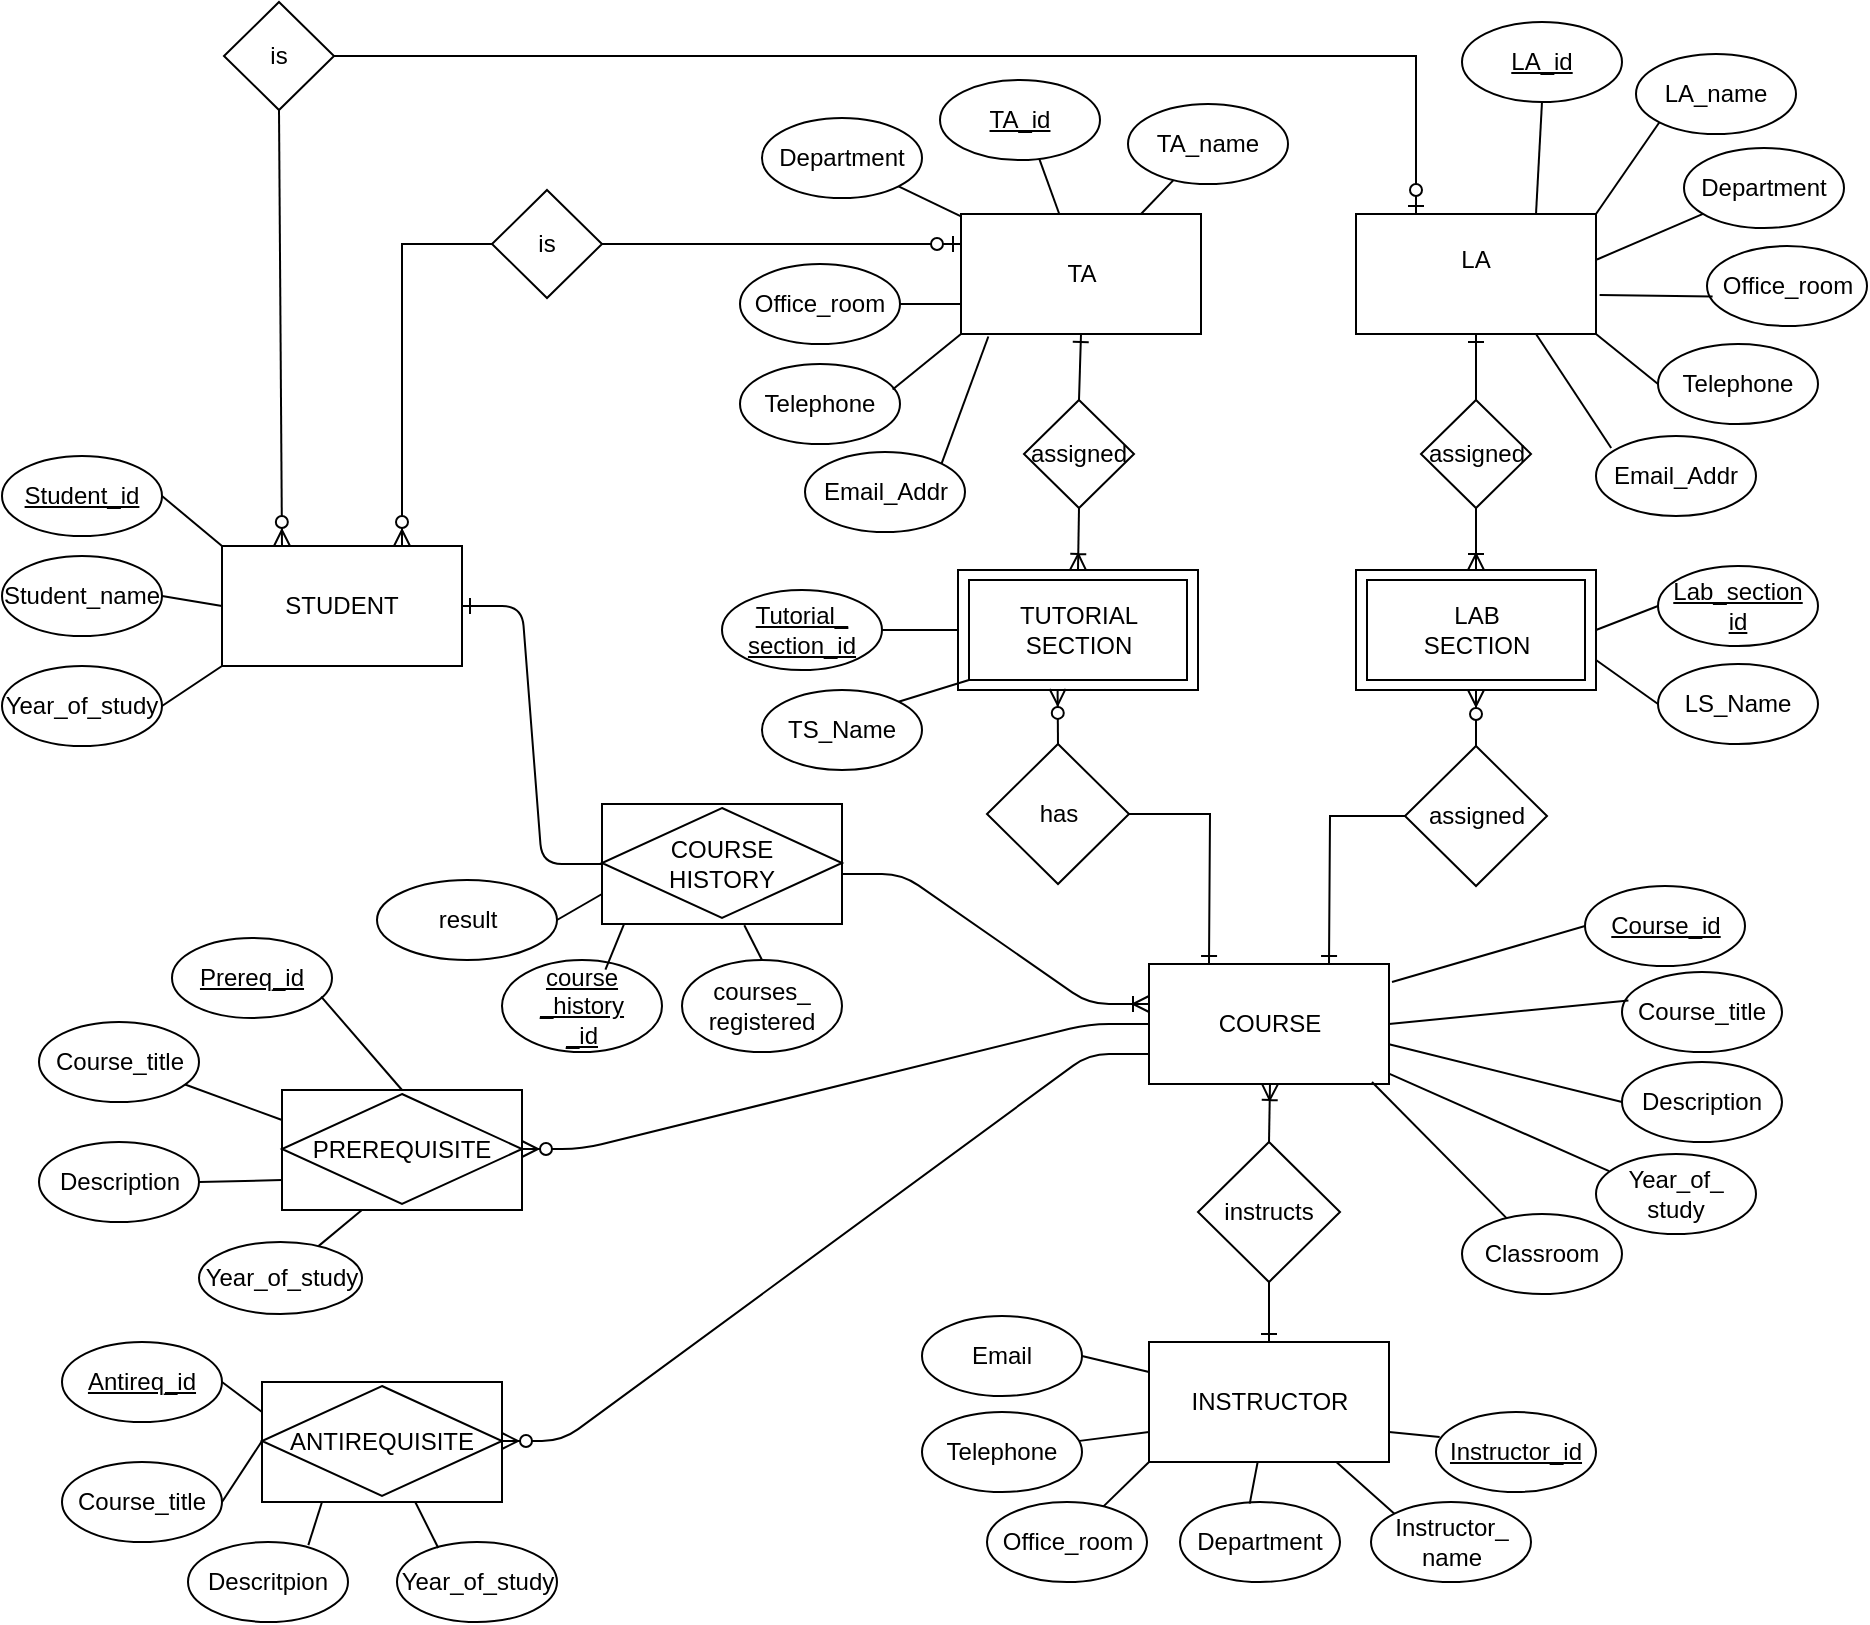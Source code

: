 <mxfile version="14.8.5" type="github">
  <diagram id="R2lEEEUBdFMjLlhIrx00" name="Page-1">
    <mxGraphModel dx="1157" dy="624" grid="1" gridSize="10" guides="1" tooltips="1" connect="1" arrows="1" fold="1" page="1" pageScale="1" pageWidth="1100" pageHeight="850" math="0" shadow="0" extFonts="Permanent Marker^https://fonts.googleapis.com/css?family=Permanent+Marker">
      <root>
        <mxCell id="0" />
        <mxCell id="1" parent="0" />
        <mxCell id="dtSJZiSJ7NeYfZaBEJuU-1" value="COURSE" style="rounded=0;whiteSpace=wrap;html=1;" parent="1" vertex="1">
          <mxGeometry x="683.5" y="491" width="120" height="60" as="geometry" />
        </mxCell>
        <mxCell id="dtSJZiSJ7NeYfZaBEJuU-2" value="&lt;div&gt;LA&lt;/div&gt;&lt;div&gt;&lt;br&gt;&lt;/div&gt;" style="rounded=0;whiteSpace=wrap;html=1;" parent="1" vertex="1">
          <mxGeometry x="787" y="116" width="120" height="60" as="geometry" />
        </mxCell>
        <mxCell id="dtSJZiSJ7NeYfZaBEJuU-4" value="has" style="rhombus;whiteSpace=wrap;html=1;" parent="1" vertex="1">
          <mxGeometry x="602.5" y="381" width="71" height="70" as="geometry" />
        </mxCell>
        <mxCell id="dtSJZiSJ7NeYfZaBEJuU-5" value="assigned" style="rhombus;whiteSpace=wrap;html=1;" parent="1" vertex="1">
          <mxGeometry x="811.5" y="382" width="71" height="70" as="geometry" />
        </mxCell>
        <mxCell id="dtSJZiSJ7NeYfZaBEJuU-6" value="&lt;u&gt;Course_id&lt;/u&gt;" style="ellipse;whiteSpace=wrap;html=1;" parent="1" vertex="1">
          <mxGeometry x="901.5" y="452" width="80" height="40" as="geometry" />
        </mxCell>
        <mxCell id="dtSJZiSJ7NeYfZaBEJuU-7" value="Course_title" style="ellipse;whiteSpace=wrap;html=1;" parent="1" vertex="1">
          <mxGeometry x="920" y="495" width="80" height="40" as="geometry" />
        </mxCell>
        <mxCell id="dtSJZiSJ7NeYfZaBEJuU-8" value="Description" style="ellipse;whiteSpace=wrap;html=1;" parent="1" vertex="1">
          <mxGeometry x="920" y="540" width="80" height="40" as="geometry" />
        </mxCell>
        <mxCell id="dtSJZiSJ7NeYfZaBEJuU-9" value="Year_of_&lt;div&gt;study&lt;br&gt;&lt;/div&gt;" style="ellipse;whiteSpace=wrap;html=1;" parent="1" vertex="1">
          <mxGeometry x="907" y="586" width="80" height="40" as="geometry" />
        </mxCell>
        <mxCell id="dtSJZiSJ7NeYfZaBEJuU-10" value="Classroom" style="ellipse;whiteSpace=wrap;html=1;" parent="1" vertex="1">
          <mxGeometry x="840" y="616" width="80" height="40" as="geometry" />
        </mxCell>
        <mxCell id="dtSJZiSJ7NeYfZaBEJuU-12" value="TA" style="rounded=0;whiteSpace=wrap;html=1;" parent="1" vertex="1">
          <mxGeometry x="589.5" y="116" width="120" height="60" as="geometry" />
        </mxCell>
        <mxCell id="dtSJZiSJ7NeYfZaBEJuU-87" value="assigned" style="rhombus;whiteSpace=wrap;html=1;" parent="1" vertex="1">
          <mxGeometry x="621" y="209" width="55" height="54" as="geometry" />
        </mxCell>
        <mxCell id="dtSJZiSJ7NeYfZaBEJuU-88" value="assigned" style="rhombus;whiteSpace=wrap;html=1;" parent="1" vertex="1">
          <mxGeometry x="819.5" y="209" width="55" height="54" as="geometry" />
        </mxCell>
        <mxCell id="dtSJZiSJ7NeYfZaBEJuU-3" value="&lt;div&gt;&lt;br&gt;&lt;/div&gt;&lt;div&gt;&lt;br&gt;&lt;/div&gt;" style="rounded=0;whiteSpace=wrap;html=1;" parent="1" vertex="1">
          <mxGeometry x="588" y="294" width="120" height="60" as="geometry" />
        </mxCell>
        <mxCell id="dtSJZiSJ7NeYfZaBEJuU-11" value="&lt;div&gt;TUTORIAL&lt;/div&gt;&lt;div&gt;SECTION&lt;br&gt;&lt;/div&gt;" style="rounded=0;whiteSpace=wrap;html=1;" parent="1" vertex="1">
          <mxGeometry x="593.5" y="299" width="109" height="50" as="geometry" />
        </mxCell>
        <mxCell id="dtSJZiSJ7NeYfZaBEJuU-13" value="&lt;div&gt;&lt;br&gt;&lt;/div&gt;&lt;div&gt;&lt;br&gt;&lt;/div&gt;" style="rounded=0;whiteSpace=wrap;html=1;" parent="1" vertex="1">
          <mxGeometry x="787" y="294" width="120" height="60" as="geometry" />
        </mxCell>
        <mxCell id="dtSJZiSJ7NeYfZaBEJuU-14" value="&lt;div&gt;LAB&lt;/div&gt;&lt;div&gt;SECTION&lt;br&gt;&lt;/div&gt;" style="rounded=0;whiteSpace=wrap;html=1;" parent="1" vertex="1">
          <mxGeometry x="792.5" y="299" width="109" height="50" as="geometry" />
        </mxCell>
        <mxCell id="dtSJZiSJ7NeYfZaBEJuU-90" value="INSTRUCTOR" style="rounded=0;whiteSpace=wrap;html=1;" parent="1" vertex="1">
          <mxGeometry x="683.5" y="680" width="120" height="60" as="geometry" />
        </mxCell>
        <mxCell id="dtSJZiSJ7NeYfZaBEJuU-91" value="instructs" style="rhombus;whiteSpace=wrap;html=1;" parent="1" vertex="1">
          <mxGeometry x="708" y="580" width="71" height="70" as="geometry" />
        </mxCell>
        <mxCell id="dtSJZiSJ7NeYfZaBEJuU-92" value="is" style="rhombus;whiteSpace=wrap;html=1;" parent="1" vertex="1">
          <mxGeometry x="355" y="104" width="55" height="54" as="geometry" />
        </mxCell>
        <mxCell id="dtSJZiSJ7NeYfZaBEJuU-93" value="is" style="rhombus;whiteSpace=wrap;html=1;" parent="1" vertex="1">
          <mxGeometry x="221" y="10" width="55" height="54" as="geometry" />
        </mxCell>
        <mxCell id="dtSJZiSJ7NeYfZaBEJuU-94" value="STUDENT" style="rounded=0;whiteSpace=wrap;html=1;" parent="1" vertex="1">
          <mxGeometry x="220" y="282" width="120" height="60" as="geometry" />
        </mxCell>
        <mxCell id="dtSJZiSJ7NeYfZaBEJuU-101" value="" style="group" parent="1" vertex="1" connectable="0">
          <mxGeometry x="250" y="554" width="120" height="60" as="geometry" />
        </mxCell>
        <mxCell id="dtSJZiSJ7NeYfZaBEJuU-97" value="" style="rounded=0;whiteSpace=wrap;html=1;" parent="dtSJZiSJ7NeYfZaBEJuU-101" vertex="1">
          <mxGeometry width="120" height="60" as="geometry" />
        </mxCell>
        <mxCell id="dtSJZiSJ7NeYfZaBEJuU-98" value="PREREQUISITE" style="rhombus;whiteSpace=wrap;html=1;" parent="dtSJZiSJ7NeYfZaBEJuU-101" vertex="1">
          <mxGeometry y="2" width="120" height="55" as="geometry" />
        </mxCell>
        <mxCell id="dtSJZiSJ7NeYfZaBEJuU-102" value="" style="group" parent="1" vertex="1" connectable="0">
          <mxGeometry x="410" y="411" width="120" height="60" as="geometry" />
        </mxCell>
        <mxCell id="dtSJZiSJ7NeYfZaBEJuU-95" value="" style="rounded=0;whiteSpace=wrap;html=1;" parent="dtSJZiSJ7NeYfZaBEJuU-102" vertex="1">
          <mxGeometry width="120" height="60" as="geometry" />
        </mxCell>
        <mxCell id="dtSJZiSJ7NeYfZaBEJuU-96" value="&lt;div&gt;COURSE&lt;/div&gt;&lt;div&gt;HISTORY&lt;br&gt;&lt;/div&gt;" style="rhombus;whiteSpace=wrap;html=1;" parent="dtSJZiSJ7NeYfZaBEJuU-102" vertex="1">
          <mxGeometry y="2" width="120" height="55" as="geometry" />
        </mxCell>
        <mxCell id="dtSJZiSJ7NeYfZaBEJuU-103" value="" style="group" parent="1" vertex="1" connectable="0">
          <mxGeometry x="240" y="700" width="120" height="60" as="geometry" />
        </mxCell>
        <mxCell id="dtSJZiSJ7NeYfZaBEJuU-99" value="" style="rounded=0;whiteSpace=wrap;html=1;" parent="dtSJZiSJ7NeYfZaBEJuU-103" vertex="1">
          <mxGeometry width="120" height="60" as="geometry" />
        </mxCell>
        <mxCell id="dtSJZiSJ7NeYfZaBEJuU-100" value="ANTIREQUISITE" style="rhombus;whiteSpace=wrap;html=1;" parent="dtSJZiSJ7NeYfZaBEJuU-103" vertex="1">
          <mxGeometry y="2" width="120" height="55" as="geometry" />
        </mxCell>
        <mxCell id="dtSJZiSJ7NeYfZaBEJuU-104" value="&lt;u&gt;Student_id&lt;/u&gt;" style="ellipse;whiteSpace=wrap;html=1;" parent="1" vertex="1">
          <mxGeometry x="110" y="237" width="80" height="40" as="geometry" />
        </mxCell>
        <mxCell id="dtSJZiSJ7NeYfZaBEJuU-105" value="Student_name" style="ellipse;whiteSpace=wrap;html=1;" parent="1" vertex="1">
          <mxGeometry x="110" y="287" width="80" height="40" as="geometry" />
        </mxCell>
        <mxCell id="dtSJZiSJ7NeYfZaBEJuU-106" value="Year_of_study" style="ellipse;whiteSpace=wrap;html=1;" parent="1" vertex="1">
          <mxGeometry x="110" y="342" width="80" height="40" as="geometry" />
        </mxCell>
        <mxCell id="dtSJZiSJ7NeYfZaBEJuU-107" value="Office_room" style="ellipse;whiteSpace=wrap;html=1;" parent="1" vertex="1">
          <mxGeometry x="602.5" y="760" width="80" height="40" as="geometry" />
        </mxCell>
        <mxCell id="dtSJZiSJ7NeYfZaBEJuU-108" value="Department" style="ellipse;whiteSpace=wrap;html=1;" parent="1" vertex="1">
          <mxGeometry x="699" y="760" width="80" height="40" as="geometry" />
        </mxCell>
        <mxCell id="dtSJZiSJ7NeYfZaBEJuU-109" value="Instructor_&lt;div&gt;name&lt;/div&gt;" style="ellipse;whiteSpace=wrap;html=1;" parent="1" vertex="1">
          <mxGeometry x="794.5" y="760" width="80" height="40" as="geometry" />
        </mxCell>
        <mxCell id="dtSJZiSJ7NeYfZaBEJuU-110" value="Telephone" style="ellipse;whiteSpace=wrap;html=1;" parent="1" vertex="1">
          <mxGeometry x="570" y="715" width="80" height="40" as="geometry" />
        </mxCell>
        <mxCell id="dtSJZiSJ7NeYfZaBEJuU-111" value="Email" style="ellipse;whiteSpace=wrap;html=1;" parent="1" vertex="1">
          <mxGeometry x="570" y="667" width="80" height="40" as="geometry" />
        </mxCell>
        <mxCell id="dtSJZiSJ7NeYfZaBEJuU-112" value="&lt;u&gt;Instructor_id&lt;/u&gt;" style="ellipse;whiteSpace=wrap;html=1;" parent="1" vertex="1">
          <mxGeometry x="827" y="715" width="80" height="40" as="geometry" />
        </mxCell>
        <mxCell id="dtSJZiSJ7NeYfZaBEJuU-113" value="LA_name" style="ellipse;whiteSpace=wrap;html=1;" parent="1" vertex="1">
          <mxGeometry x="927" y="36" width="80" height="40" as="geometry" />
        </mxCell>
        <mxCell id="dtSJZiSJ7NeYfZaBEJuU-114" value="Department" style="ellipse;whiteSpace=wrap;html=1;" parent="1" vertex="1">
          <mxGeometry x="951" y="83" width="80" height="40" as="geometry" />
        </mxCell>
        <mxCell id="dtSJZiSJ7NeYfZaBEJuU-115" value="Office_room" style="ellipse;whiteSpace=wrap;html=1;" parent="1" vertex="1">
          <mxGeometry x="962.5" y="132" width="80" height="40" as="geometry" />
        </mxCell>
        <mxCell id="dtSJZiSJ7NeYfZaBEJuU-116" value="Telephone" style="ellipse;whiteSpace=wrap;html=1;" parent="1" vertex="1">
          <mxGeometry x="938" y="181" width="80" height="40" as="geometry" />
        </mxCell>
        <mxCell id="dtSJZiSJ7NeYfZaBEJuU-118" value="Email_Addr" style="ellipse;whiteSpace=wrap;html=1;" parent="1" vertex="1">
          <mxGeometry x="907" y="227" width="80" height="40" as="geometry" />
        </mxCell>
        <mxCell id="dtSJZiSJ7NeYfZaBEJuU-119" value="&lt;u&gt;LA_id&lt;/u&gt;" style="ellipse;whiteSpace=wrap;html=1;" parent="1" vertex="1">
          <mxGeometry x="840" y="20" width="80" height="40" as="geometry" />
        </mxCell>
        <mxCell id="dtSJZiSJ7NeYfZaBEJuU-120" value="&lt;u&gt;Lab_section&lt;/u&gt;&lt;div&gt;&lt;u&gt;id&lt;br&gt;&lt;/u&gt;&lt;/div&gt;" style="ellipse;whiteSpace=wrap;html=1;" parent="1" vertex="1">
          <mxGeometry x="938" y="292" width="80" height="40" as="geometry" />
        </mxCell>
        <mxCell id="dtSJZiSJ7NeYfZaBEJuU-121" value="&lt;u&gt;Tutorial_&lt;/u&gt;&lt;div&gt;&lt;u&gt;section_id&lt;br&gt;&lt;/u&gt;&lt;/div&gt;" style="ellipse;whiteSpace=wrap;html=1;" parent="1" vertex="1">
          <mxGeometry x="470" y="304" width="80" height="40" as="geometry" />
        </mxCell>
        <mxCell id="dtSJZiSJ7NeYfZaBEJuU-122" value="&lt;u&gt;Prereq_id&lt;/u&gt;" style="ellipse;whiteSpace=wrap;html=1;" parent="1" vertex="1">
          <mxGeometry x="195" y="478" width="80" height="40" as="geometry" />
        </mxCell>
        <mxCell id="dtSJZiSJ7NeYfZaBEJuU-123" value="Course_title" style="ellipse;whiteSpace=wrap;html=1;" parent="1" vertex="1">
          <mxGeometry x="128.5" y="520" width="80" height="40" as="geometry" />
        </mxCell>
        <mxCell id="dtSJZiSJ7NeYfZaBEJuU-124" value="Description" style="ellipse;whiteSpace=wrap;html=1;" parent="1" vertex="1">
          <mxGeometry x="128.5" y="580" width="80" height="40" as="geometry" />
        </mxCell>
        <mxCell id="dtSJZiSJ7NeYfZaBEJuU-125" value="&lt;u&gt;Antireq_id&lt;/u&gt;" style="ellipse;whiteSpace=wrap;html=1;" parent="1" vertex="1">
          <mxGeometry x="140" y="680" width="80" height="40" as="geometry" />
        </mxCell>
        <mxCell id="dtSJZiSJ7NeYfZaBEJuU-126" value="Course_title" style="ellipse;whiteSpace=wrap;html=1;" parent="1" vertex="1">
          <mxGeometry x="140" y="740" width="80" height="40" as="geometry" />
        </mxCell>
        <mxCell id="dtSJZiSJ7NeYfZaBEJuU-127" value="Descritpion" style="ellipse;whiteSpace=wrap;html=1;" parent="1" vertex="1">
          <mxGeometry x="203" y="780" width="80" height="40" as="geometry" />
        </mxCell>
        <mxCell id="dtSJZiSJ7NeYfZaBEJuU-129" value="Year_of_study" style="ellipse;whiteSpace=wrap;html=1;" parent="1" vertex="1">
          <mxGeometry x="208.5" y="630" width="81.5" height="36" as="geometry" />
        </mxCell>
        <mxCell id="dtSJZiSJ7NeYfZaBEJuU-130" value="Year_of_study" style="ellipse;whiteSpace=wrap;html=1;" parent="1" vertex="1">
          <mxGeometry x="307.5" y="780" width="80" height="40" as="geometry" />
        </mxCell>
        <mxCell id="dtSJZiSJ7NeYfZaBEJuU-131" value="Department" style="ellipse;whiteSpace=wrap;html=1;" parent="1" vertex="1">
          <mxGeometry x="490" y="68" width="80" height="40" as="geometry" />
        </mxCell>
        <mxCell id="dtSJZiSJ7NeYfZaBEJuU-132" value="Office_room" style="ellipse;whiteSpace=wrap;html=1;" parent="1" vertex="1">
          <mxGeometry x="479" y="141" width="80" height="40" as="geometry" />
        </mxCell>
        <mxCell id="dtSJZiSJ7NeYfZaBEJuU-133" value="Telephone" style="ellipse;whiteSpace=wrap;html=1;" parent="1" vertex="1">
          <mxGeometry x="479" y="191" width="80" height="40" as="geometry" />
        </mxCell>
        <mxCell id="dtSJZiSJ7NeYfZaBEJuU-134" value="Email_Addr" style="ellipse;whiteSpace=wrap;html=1;" parent="1" vertex="1">
          <mxGeometry x="511.5" y="235" width="80" height="40" as="geometry" />
        </mxCell>
        <mxCell id="dtSJZiSJ7NeYfZaBEJuU-135" value="TA_name" style="ellipse;whiteSpace=wrap;html=1;" parent="1" vertex="1">
          <mxGeometry x="673" y="61" width="80" height="40" as="geometry" />
        </mxCell>
        <mxCell id="dtSJZiSJ7NeYfZaBEJuU-136" value="&lt;u&gt;TA_id&lt;/u&gt;" style="ellipse;whiteSpace=wrap;html=1;" parent="1" vertex="1">
          <mxGeometry x="579" y="49" width="80" height="40" as="geometry" />
        </mxCell>
        <mxCell id="dtSJZiSJ7NeYfZaBEJuU-152" value="" style="endArrow=none;html=1;exitX=1;exitY=0.5;exitDx=0;exitDy=0;entryX=0;entryY=0;entryDx=0;entryDy=0;" parent="1" source="dtSJZiSJ7NeYfZaBEJuU-104" target="dtSJZiSJ7NeYfZaBEJuU-94" edge="1">
          <mxGeometry width="50" height="50" relative="1" as="geometry">
            <mxPoint x="210" y="260" as="sourcePoint" />
            <mxPoint x="220" y="280" as="targetPoint" />
          </mxGeometry>
        </mxCell>
        <mxCell id="dtSJZiSJ7NeYfZaBEJuU-153" value="" style="endArrow=none;html=1;exitX=1;exitY=0.5;exitDx=0;exitDy=0;entryX=0;entryY=0.5;entryDx=0;entryDy=0;" parent="1" source="dtSJZiSJ7NeYfZaBEJuU-105" target="dtSJZiSJ7NeYfZaBEJuU-94" edge="1">
          <mxGeometry width="50" height="50" relative="1" as="geometry">
            <mxPoint x="300" y="420" as="sourcePoint" />
            <mxPoint x="350" y="370" as="targetPoint" />
          </mxGeometry>
        </mxCell>
        <mxCell id="dtSJZiSJ7NeYfZaBEJuU-154" value="" style="endArrow=none;html=1;exitX=1;exitY=0.5;exitDx=0;exitDy=0;entryX=0;entryY=1;entryDx=0;entryDy=0;" parent="1" source="dtSJZiSJ7NeYfZaBEJuU-106" target="dtSJZiSJ7NeYfZaBEJuU-94" edge="1">
          <mxGeometry width="50" height="50" relative="1" as="geometry">
            <mxPoint x="300" y="420" as="sourcePoint" />
            <mxPoint x="350" y="370" as="targetPoint" />
          </mxGeometry>
        </mxCell>
        <mxCell id="dtSJZiSJ7NeYfZaBEJuU-155" value="" style="endArrow=none;html=1;exitX=0.932;exitY=0.732;exitDx=0;exitDy=0;exitPerimeter=0;entryX=0.5;entryY=0;entryDx=0;entryDy=0;" parent="1" source="dtSJZiSJ7NeYfZaBEJuU-122" target="dtSJZiSJ7NeYfZaBEJuU-97" edge="1">
          <mxGeometry width="50" height="50" relative="1" as="geometry">
            <mxPoint x="300" y="420" as="sourcePoint" />
            <mxPoint x="350" y="370" as="targetPoint" />
          </mxGeometry>
        </mxCell>
        <mxCell id="dtSJZiSJ7NeYfZaBEJuU-156" value="" style="endArrow=none;html=1;entryX=0;entryY=0.25;entryDx=0;entryDy=0;exitX=0.913;exitY=0.782;exitDx=0;exitDy=0;exitPerimeter=0;" parent="1" source="dtSJZiSJ7NeYfZaBEJuU-123" target="dtSJZiSJ7NeYfZaBEJuU-97" edge="1">
          <mxGeometry width="50" height="50" relative="1" as="geometry">
            <mxPoint x="204" y="537" as="sourcePoint" />
            <mxPoint x="350" y="370" as="targetPoint" />
          </mxGeometry>
        </mxCell>
        <mxCell id="dtSJZiSJ7NeYfZaBEJuU-157" value="" style="endArrow=none;html=1;exitX=1;exitY=0.5;exitDx=0;exitDy=0;entryX=0;entryY=0.75;entryDx=0;entryDy=0;" parent="1" source="dtSJZiSJ7NeYfZaBEJuU-124" target="dtSJZiSJ7NeYfZaBEJuU-97" edge="1">
          <mxGeometry width="50" height="50" relative="1" as="geometry">
            <mxPoint x="300" y="420" as="sourcePoint" />
            <mxPoint x="240" y="590" as="targetPoint" />
          </mxGeometry>
        </mxCell>
        <mxCell id="dtSJZiSJ7NeYfZaBEJuU-158" value="" style="endArrow=none;html=1;entryX=0.333;entryY=1;entryDx=0;entryDy=0;entryPerimeter=0;" parent="1" source="dtSJZiSJ7NeYfZaBEJuU-129" target="dtSJZiSJ7NeYfZaBEJuU-97" edge="1">
          <mxGeometry width="50" height="50" relative="1" as="geometry">
            <mxPoint x="300" y="420" as="sourcePoint" />
            <mxPoint x="350" y="370" as="targetPoint" />
          </mxGeometry>
        </mxCell>
        <mxCell id="dtSJZiSJ7NeYfZaBEJuU-159" value="" style="endArrow=none;html=1;exitX=1;exitY=0.5;exitDx=0;exitDy=0;entryX=0;entryY=0.25;entryDx=0;entryDy=0;" parent="1" source="dtSJZiSJ7NeYfZaBEJuU-125" target="dtSJZiSJ7NeYfZaBEJuU-99" edge="1">
          <mxGeometry width="50" height="50" relative="1" as="geometry">
            <mxPoint x="300" y="680" as="sourcePoint" />
            <mxPoint x="240" y="699" as="targetPoint" />
          </mxGeometry>
        </mxCell>
        <mxCell id="dtSJZiSJ7NeYfZaBEJuU-160" value="" style="endArrow=none;html=1;exitX=1;exitY=0.5;exitDx=0;exitDy=0;entryX=0;entryY=0.5;entryDx=0;entryDy=0;" parent="1" source="dtSJZiSJ7NeYfZaBEJuU-126" target="dtSJZiSJ7NeYfZaBEJuU-100" edge="1">
          <mxGeometry width="50" height="50" relative="1" as="geometry">
            <mxPoint x="300" y="680" as="sourcePoint" />
            <mxPoint x="350" y="630" as="targetPoint" />
          </mxGeometry>
        </mxCell>
        <mxCell id="dtSJZiSJ7NeYfZaBEJuU-161" value="" style="endArrow=none;html=1;exitX=0.752;exitY=0.039;exitDx=0;exitDy=0;exitPerimeter=0;entryX=0.25;entryY=1;entryDx=0;entryDy=0;" parent="1" source="dtSJZiSJ7NeYfZaBEJuU-127" target="dtSJZiSJ7NeYfZaBEJuU-99" edge="1">
          <mxGeometry width="50" height="50" relative="1" as="geometry">
            <mxPoint x="300" y="700" as="sourcePoint" />
            <mxPoint x="350" y="650" as="targetPoint" />
          </mxGeometry>
        </mxCell>
        <mxCell id="dtSJZiSJ7NeYfZaBEJuU-162" value="" style="endArrow=none;html=1;exitX=0.258;exitY=0.075;exitDx=0;exitDy=0;exitPerimeter=0;entryX=0.639;entryY=1.002;entryDx=0;entryDy=0;entryPerimeter=0;" parent="1" source="dtSJZiSJ7NeYfZaBEJuU-130" target="dtSJZiSJ7NeYfZaBEJuU-99" edge="1">
          <mxGeometry width="50" height="50" relative="1" as="geometry">
            <mxPoint x="300" y="700" as="sourcePoint" />
            <mxPoint x="350" y="650" as="targetPoint" />
          </mxGeometry>
        </mxCell>
        <mxCell id="dtSJZiSJ7NeYfZaBEJuU-163" value="" style="endArrow=none;html=1;exitX=1;exitY=0.5;exitDx=0;exitDy=0;entryX=0;entryY=0.25;entryDx=0;entryDy=0;" parent="1" source="dtSJZiSJ7NeYfZaBEJuU-111" target="dtSJZiSJ7NeYfZaBEJuU-90" edge="1">
          <mxGeometry width="50" height="50" relative="1" as="geometry">
            <mxPoint x="790" y="700" as="sourcePoint" />
            <mxPoint x="840" y="650" as="targetPoint" />
          </mxGeometry>
        </mxCell>
        <mxCell id="dtSJZiSJ7NeYfZaBEJuU-164" value="" style="endArrow=none;html=1;exitX=0.986;exitY=0.361;exitDx=0;exitDy=0;exitPerimeter=0;entryX=0;entryY=0.75;entryDx=0;entryDy=0;" parent="1" source="dtSJZiSJ7NeYfZaBEJuU-110" target="dtSJZiSJ7NeYfZaBEJuU-90" edge="1">
          <mxGeometry width="50" height="50" relative="1" as="geometry">
            <mxPoint x="790" y="700" as="sourcePoint" />
            <mxPoint x="840" y="650" as="targetPoint" />
          </mxGeometry>
        </mxCell>
        <mxCell id="dtSJZiSJ7NeYfZaBEJuU-165" value="" style="endArrow=none;html=1;entryX=0;entryY=1;entryDx=0;entryDy=0;" parent="1" source="dtSJZiSJ7NeYfZaBEJuU-107" target="dtSJZiSJ7NeYfZaBEJuU-90" edge="1">
          <mxGeometry width="50" height="50" relative="1" as="geometry">
            <mxPoint x="680" y="760" as="sourcePoint" />
            <mxPoint x="840" y="650" as="targetPoint" />
          </mxGeometry>
        </mxCell>
        <mxCell id="dtSJZiSJ7NeYfZaBEJuU-166" value="" style="endArrow=none;html=1;exitX=0.436;exitY=0.021;exitDx=0;exitDy=0;exitPerimeter=0;" parent="1" source="dtSJZiSJ7NeYfZaBEJuU-108" target="dtSJZiSJ7NeYfZaBEJuU-90" edge="1">
          <mxGeometry width="50" height="50" relative="1" as="geometry">
            <mxPoint x="790" y="700" as="sourcePoint" />
            <mxPoint x="840" y="650" as="targetPoint" />
          </mxGeometry>
        </mxCell>
        <mxCell id="dtSJZiSJ7NeYfZaBEJuU-167" value="" style="endArrow=none;html=1;exitX=0;exitY=0;exitDx=0;exitDy=0;" parent="1" source="dtSJZiSJ7NeYfZaBEJuU-109" target="dtSJZiSJ7NeYfZaBEJuU-90" edge="1">
          <mxGeometry width="50" height="50" relative="1" as="geometry">
            <mxPoint x="790" y="700" as="sourcePoint" />
            <mxPoint x="840" y="650" as="targetPoint" />
          </mxGeometry>
        </mxCell>
        <mxCell id="dtSJZiSJ7NeYfZaBEJuU-168" value="" style="endArrow=none;html=1;exitX=1;exitY=0.75;exitDx=0;exitDy=0;entryX=0.023;entryY=0.311;entryDx=0;entryDy=0;entryPerimeter=0;" parent="1" source="dtSJZiSJ7NeYfZaBEJuU-90" target="dtSJZiSJ7NeYfZaBEJuU-112" edge="1">
          <mxGeometry width="50" height="50" relative="1" as="geometry">
            <mxPoint x="790" y="700" as="sourcePoint" />
            <mxPoint x="840" y="650" as="targetPoint" />
          </mxGeometry>
        </mxCell>
        <mxCell id="dtSJZiSJ7NeYfZaBEJuU-169" value="" style="endArrow=none;html=1;" parent="1" target="dtSJZiSJ7NeYfZaBEJuU-10" edge="1">
          <mxGeometry width="50" height="50" relative="1" as="geometry">
            <mxPoint x="795" y="550" as="sourcePoint" />
            <mxPoint x="890" y="660" as="targetPoint" />
          </mxGeometry>
        </mxCell>
        <mxCell id="dtSJZiSJ7NeYfZaBEJuU-170" value="" style="endArrow=none;html=1;entryX=0.082;entryY=0.215;entryDx=0;entryDy=0;exitX=1;exitY=0.913;exitDx=0;exitDy=0;exitPerimeter=0;entryPerimeter=0;" parent="1" source="dtSJZiSJ7NeYfZaBEJuU-1" target="dtSJZiSJ7NeYfZaBEJuU-9" edge="1">
          <mxGeometry width="50" height="50" relative="1" as="geometry">
            <mxPoint x="840" y="710" as="sourcePoint" />
            <mxPoint x="890" y="660" as="targetPoint" />
          </mxGeometry>
        </mxCell>
        <mxCell id="dtSJZiSJ7NeYfZaBEJuU-171" value="" style="endArrow=none;html=1;exitX=1;exitY=0.668;exitDx=0;exitDy=0;exitPerimeter=0;entryX=0;entryY=0.5;entryDx=0;entryDy=0;" parent="1" source="dtSJZiSJ7NeYfZaBEJuU-1" target="dtSJZiSJ7NeYfZaBEJuU-8" edge="1">
          <mxGeometry width="50" height="50" relative="1" as="geometry">
            <mxPoint x="840" y="710" as="sourcePoint" />
            <mxPoint x="870" y="540" as="targetPoint" />
          </mxGeometry>
        </mxCell>
        <mxCell id="dtSJZiSJ7NeYfZaBEJuU-172" value="" style="endArrow=none;html=1;entryX=0.04;entryY=0.356;entryDx=0;entryDy=0;entryPerimeter=0;exitX=1;exitY=0.5;exitDx=0;exitDy=0;" parent="1" source="dtSJZiSJ7NeYfZaBEJuU-1" target="dtSJZiSJ7NeYfZaBEJuU-7" edge="1">
          <mxGeometry width="50" height="50" relative="1" as="geometry">
            <mxPoint x="804" y="500" as="sourcePoint" />
            <mxPoint x="890" y="560" as="targetPoint" />
          </mxGeometry>
        </mxCell>
        <mxCell id="dtSJZiSJ7NeYfZaBEJuU-175" value="" style="endArrow=none;html=1;entryX=0;entryY=0.5;entryDx=0;entryDy=0;" parent="1" target="dtSJZiSJ7NeYfZaBEJuU-6" edge="1">
          <mxGeometry width="50" height="50" relative="1" as="geometry">
            <mxPoint x="805" y="500" as="sourcePoint" />
            <mxPoint x="890" y="560" as="targetPoint" />
          </mxGeometry>
        </mxCell>
        <mxCell id="dtSJZiSJ7NeYfZaBEJuU-176" value="" style="endArrow=none;html=1;entryX=0;entryY=0.5;entryDx=0;entryDy=0;exitX=1;exitY=0.5;exitDx=0;exitDy=0;" parent="1" source="dtSJZiSJ7NeYfZaBEJuU-13" target="dtSJZiSJ7NeYfZaBEJuU-120" edge="1">
          <mxGeometry width="50" height="50" relative="1" as="geometry">
            <mxPoint x="840" y="360" as="sourcePoint" />
            <mxPoint x="890" y="310" as="targetPoint" />
          </mxGeometry>
        </mxCell>
        <mxCell id="dtSJZiSJ7NeYfZaBEJuU-177" value="" style="endArrow=none;html=1;entryX=0.095;entryY=0.15;entryDx=0;entryDy=0;entryPerimeter=0;exitX=0.75;exitY=1;exitDx=0;exitDy=0;" parent="1" source="dtSJZiSJ7NeYfZaBEJuU-2" target="dtSJZiSJ7NeYfZaBEJuU-118" edge="1">
          <mxGeometry width="50" height="50" relative="1" as="geometry">
            <mxPoint x="840" y="360" as="sourcePoint" />
            <mxPoint x="890" y="310" as="targetPoint" />
          </mxGeometry>
        </mxCell>
        <mxCell id="dtSJZiSJ7NeYfZaBEJuU-178" value="" style="endArrow=none;html=1;entryX=0;entryY=0.5;entryDx=0;entryDy=0;exitX=1;exitY=1;exitDx=0;exitDy=0;" parent="1" source="dtSJZiSJ7NeYfZaBEJuU-2" target="dtSJZiSJ7NeYfZaBEJuU-116" edge="1">
          <mxGeometry width="50" height="50" relative="1" as="geometry">
            <mxPoint x="840" y="250" as="sourcePoint" />
            <mxPoint x="890" y="200" as="targetPoint" />
          </mxGeometry>
        </mxCell>
        <mxCell id="dtSJZiSJ7NeYfZaBEJuU-179" value="" style="endArrow=none;html=1;entryX=0.035;entryY=0.632;entryDx=0;entryDy=0;entryPerimeter=0;exitX=1.015;exitY=0.676;exitDx=0;exitDy=0;exitPerimeter=0;" parent="1" source="dtSJZiSJ7NeYfZaBEJuU-2" target="dtSJZiSJ7NeYfZaBEJuU-115" edge="1">
          <mxGeometry width="50" height="50" relative="1" as="geometry">
            <mxPoint x="840" y="250" as="sourcePoint" />
            <mxPoint x="890" y="200" as="targetPoint" />
          </mxGeometry>
        </mxCell>
        <mxCell id="dtSJZiSJ7NeYfZaBEJuU-180" value="" style="endArrow=none;html=1;exitX=1.004;exitY=0.379;exitDx=0;exitDy=0;exitPerimeter=0;" parent="1" source="dtSJZiSJ7NeYfZaBEJuU-2" target="dtSJZiSJ7NeYfZaBEJuU-114" edge="1">
          <mxGeometry width="50" height="50" relative="1" as="geometry">
            <mxPoint x="840" y="250" as="sourcePoint" />
            <mxPoint x="890" y="200" as="targetPoint" />
          </mxGeometry>
        </mxCell>
        <mxCell id="dtSJZiSJ7NeYfZaBEJuU-181" value="" style="endArrow=none;html=1;entryX=0;entryY=1;entryDx=0;entryDy=0;exitX=1;exitY=0;exitDx=0;exitDy=0;" parent="1" source="dtSJZiSJ7NeYfZaBEJuU-2" target="dtSJZiSJ7NeYfZaBEJuU-113" edge="1">
          <mxGeometry width="50" height="50" relative="1" as="geometry">
            <mxPoint x="840" y="250" as="sourcePoint" />
            <mxPoint x="890" y="200" as="targetPoint" />
          </mxGeometry>
        </mxCell>
        <mxCell id="dtSJZiSJ7NeYfZaBEJuU-182" value="" style="endArrow=none;html=1;entryX=0.5;entryY=1;entryDx=0;entryDy=0;exitX=0.75;exitY=0;exitDx=0;exitDy=0;" parent="1" source="dtSJZiSJ7NeYfZaBEJuU-2" target="dtSJZiSJ7NeYfZaBEJuU-119" edge="1">
          <mxGeometry width="50" height="50" relative="1" as="geometry">
            <mxPoint x="840" y="250" as="sourcePoint" />
            <mxPoint x="890" y="200" as="targetPoint" />
          </mxGeometry>
        </mxCell>
        <mxCell id="dtSJZiSJ7NeYfZaBEJuU-183" value="" style="endArrow=none;html=1;exitX=0.75;exitY=0;exitDx=0;exitDy=0;" parent="1" source="dtSJZiSJ7NeYfZaBEJuU-12" target="dtSJZiSJ7NeYfZaBEJuU-135" edge="1">
          <mxGeometry width="50" height="50" relative="1" as="geometry">
            <mxPoint x="600" y="250" as="sourcePoint" />
            <mxPoint x="650" y="200" as="targetPoint" />
          </mxGeometry>
        </mxCell>
        <mxCell id="dtSJZiSJ7NeYfZaBEJuU-184" value="" style="endArrow=none;html=1;entryX=0.62;entryY=0.982;entryDx=0;entryDy=0;entryPerimeter=0;" parent="1" source="dtSJZiSJ7NeYfZaBEJuU-12" target="dtSJZiSJ7NeYfZaBEJuU-136" edge="1">
          <mxGeometry width="50" height="50" relative="1" as="geometry">
            <mxPoint x="600" y="250" as="sourcePoint" />
            <mxPoint x="650" y="200" as="targetPoint" />
          </mxGeometry>
        </mxCell>
        <mxCell id="dtSJZiSJ7NeYfZaBEJuU-186" value="" style="endArrow=none;html=1;entryX=1;entryY=1;entryDx=0;entryDy=0;" parent="1" source="dtSJZiSJ7NeYfZaBEJuU-12" target="dtSJZiSJ7NeYfZaBEJuU-131" edge="1">
          <mxGeometry width="50" height="50" relative="1" as="geometry">
            <mxPoint x="600" y="250" as="sourcePoint" />
            <mxPoint x="650" y="200" as="targetPoint" />
          </mxGeometry>
        </mxCell>
        <mxCell id="dtSJZiSJ7NeYfZaBEJuU-187" value="" style="endArrow=none;html=1;exitX=1;exitY=0;exitDx=0;exitDy=0;entryX=0.114;entryY=1.021;entryDx=0;entryDy=0;entryPerimeter=0;" parent="1" source="dtSJZiSJ7NeYfZaBEJuU-134" target="dtSJZiSJ7NeYfZaBEJuU-12" edge="1">
          <mxGeometry width="50" height="50" relative="1" as="geometry">
            <mxPoint x="600" y="250" as="sourcePoint" />
            <mxPoint x="650" y="200" as="targetPoint" />
          </mxGeometry>
        </mxCell>
        <mxCell id="dtSJZiSJ7NeYfZaBEJuU-188" value="" style="endArrow=none;html=1;entryX=0;entryY=1;entryDx=0;entryDy=0;exitX=0.954;exitY=0.318;exitDx=0;exitDy=0;exitPerimeter=0;" parent="1" source="dtSJZiSJ7NeYfZaBEJuU-133" target="dtSJZiSJ7NeYfZaBEJuU-12" edge="1">
          <mxGeometry width="50" height="50" relative="1" as="geometry">
            <mxPoint x="600" y="250" as="sourcePoint" />
            <mxPoint x="650" y="200" as="targetPoint" />
          </mxGeometry>
        </mxCell>
        <mxCell id="dtSJZiSJ7NeYfZaBEJuU-189" value="" style="endArrow=none;html=1;entryX=0;entryY=0.75;entryDx=0;entryDy=0;exitX=1;exitY=0.5;exitDx=0;exitDy=0;" parent="1" source="dtSJZiSJ7NeYfZaBEJuU-132" target="dtSJZiSJ7NeYfZaBEJuU-12" edge="1">
          <mxGeometry width="50" height="50" relative="1" as="geometry">
            <mxPoint x="600" y="250" as="sourcePoint" />
            <mxPoint x="650" y="200" as="targetPoint" />
          </mxGeometry>
        </mxCell>
        <mxCell id="dtSJZiSJ7NeYfZaBEJuU-190" value="" style="endArrow=none;html=1;exitX=1;exitY=0.5;exitDx=0;exitDy=0;entryX=0;entryY=0.5;entryDx=0;entryDy=0;" parent="1" source="dtSJZiSJ7NeYfZaBEJuU-121" target="dtSJZiSJ7NeYfZaBEJuU-3" edge="1">
          <mxGeometry width="50" height="50" relative="1" as="geometry">
            <mxPoint x="600" y="370" as="sourcePoint" />
            <mxPoint x="650" y="320" as="targetPoint" />
          </mxGeometry>
        </mxCell>
        <mxCell id="dtSJZiSJ7NeYfZaBEJuU-195" value="" style="group" parent="1" vertex="1" connectable="0">
          <mxGeometry x="450" y="489" width="80" height="46" as="geometry" />
        </mxCell>
        <mxCell id="dtSJZiSJ7NeYfZaBEJuU-193" value="&lt;div&gt;courses_&lt;/div&gt;&lt;div&gt;registered&lt;br&gt;&lt;/div&gt;" style="ellipse;whiteSpace=wrap;html=1;" parent="dtSJZiSJ7NeYfZaBEJuU-195" vertex="1">
          <mxGeometry width="80" height="46" as="geometry" />
        </mxCell>
        <mxCell id="dtSJZiSJ7NeYfZaBEJuU-196" value="" style="group" parent="1" vertex="1" connectable="0">
          <mxGeometry x="360" y="489" width="80" height="46" as="geometry" />
        </mxCell>
        <mxCell id="dtSJZiSJ7NeYfZaBEJuU-191" value="&lt;div&gt;&lt;u&gt;course&lt;/u&gt;&lt;/div&gt;&lt;div&gt;&lt;u&gt;_history&lt;/u&gt;&lt;/div&gt;&lt;div&gt;&lt;u&gt;_id&lt;br&gt;&lt;/u&gt;&lt;/div&gt;" style="ellipse;whiteSpace=wrap;html=1;" parent="dtSJZiSJ7NeYfZaBEJuU-196" vertex="1">
          <mxGeometry width="80" height="46" as="geometry" />
        </mxCell>
        <mxCell id="dtSJZiSJ7NeYfZaBEJuU-197" value="" style="endArrow=none;html=1;exitX=0.5;exitY=0;exitDx=0;exitDy=0;entryX=0.593;entryY=1.011;entryDx=0;entryDy=0;entryPerimeter=0;" parent="1" source="dtSJZiSJ7NeYfZaBEJuU-193" target="dtSJZiSJ7NeYfZaBEJuU-95" edge="1">
          <mxGeometry width="50" height="50" relative="1" as="geometry">
            <mxPoint x="490" y="460" as="sourcePoint" />
            <mxPoint x="540" y="410" as="targetPoint" />
          </mxGeometry>
        </mxCell>
        <mxCell id="dtSJZiSJ7NeYfZaBEJuU-198" value="" style="endArrow=none;html=1;exitX=0.663;exitY=0.044;exitDx=0;exitDy=0;entryX=0.093;entryY=0.994;entryDx=0;entryDy=0;entryPerimeter=0;exitPerimeter=0;" parent="1" target="dtSJZiSJ7NeYfZaBEJuU-95" edge="1">
          <mxGeometry width="50" height="50" relative="1" as="geometry">
            <mxPoint x="411.725" y="493.804" as="sourcePoint" />
            <mxPoint x="540" y="410" as="targetPoint" />
          </mxGeometry>
        </mxCell>
        <mxCell id="dtSJZiSJ7NeYfZaBEJuU-199" value="" style="edgeStyle=entityRelationEdgeStyle;fontSize=12;html=1;endArrow=ERzeroToMany;endFill=1;exitX=0;exitY=0.5;exitDx=0;exitDy=0;" parent="1" source="dtSJZiSJ7NeYfZaBEJuU-1" target="dtSJZiSJ7NeYfZaBEJuU-98" edge="1">
          <mxGeometry width="100" height="100" relative="1" as="geometry">
            <mxPoint x="488" y="620" as="sourcePoint" />
            <mxPoint x="588" y="520" as="targetPoint" />
          </mxGeometry>
        </mxCell>
        <mxCell id="dtSJZiSJ7NeYfZaBEJuU-200" value="" style="edgeStyle=entityRelationEdgeStyle;fontSize=12;html=1;endArrow=ERzeroToMany;endFill=1;entryX=1;entryY=0.5;entryDx=0;entryDy=0;exitX=0;exitY=0.75;exitDx=0;exitDy=0;" parent="1" source="dtSJZiSJ7NeYfZaBEJuU-1" target="dtSJZiSJ7NeYfZaBEJuU-100" edge="1">
          <mxGeometry width="100" height="100" relative="1" as="geometry">
            <mxPoint x="540" y="640" as="sourcePoint" />
            <mxPoint x="560" y="350" as="targetPoint" />
          </mxGeometry>
        </mxCell>
        <mxCell id="dtSJZiSJ7NeYfZaBEJuU-202" value="" style="edgeStyle=entityRelationEdgeStyle;fontSize=12;html=1;endArrow=ERoneToMany;exitX=1;exitY=0.5;exitDx=0;exitDy=0;entryX=0;entryY=0.25;entryDx=0;entryDy=0;" parent="1" edge="1">
          <mxGeometry width="100" height="100" relative="1" as="geometry">
            <mxPoint x="530" y="446.0" as="sourcePoint" />
            <mxPoint x="683.5" y="511" as="targetPoint" />
          </mxGeometry>
        </mxCell>
        <mxCell id="dtSJZiSJ7NeYfZaBEJuU-203" value="" style="edgeStyle=entityRelationEdgeStyle;fontSize=12;html=1;endArrow=ERone;endFill=1;" parent="1" source="dtSJZiSJ7NeYfZaBEJuU-95" target="dtSJZiSJ7NeYfZaBEJuU-94" edge="1">
          <mxGeometry width="100" height="100" relative="1" as="geometry">
            <mxPoint x="360" y="510" as="sourcePoint" />
            <mxPoint x="460" y="410" as="targetPoint" />
          </mxGeometry>
        </mxCell>
        <mxCell id="dtSJZiSJ7NeYfZaBEJuU-213" value="" style="endArrow=ERzeroToMany;html=1;rounded=0;entryX=0.415;entryY=0.991;entryDx=0;entryDy=0;entryPerimeter=0;exitX=0.5;exitY=0;exitDx=0;exitDy=0;endFill=1;" parent="1" source="dtSJZiSJ7NeYfZaBEJuU-4" target="dtSJZiSJ7NeYfZaBEJuU-3" edge="1">
          <mxGeometry relative="1" as="geometry">
            <mxPoint x="642" y="387" as="sourcePoint" />
            <mxPoint x="840" y="480" as="targetPoint" />
          </mxGeometry>
        </mxCell>
        <mxCell id="dtSJZiSJ7NeYfZaBEJuU-214" value="" style="endArrow=ERone;html=1;rounded=0;exitX=1;exitY=0.5;exitDx=0;exitDy=0;entryX=0.25;entryY=0;entryDx=0;entryDy=0;endFill=0;" parent="1" source="dtSJZiSJ7NeYfZaBEJuU-4" target="dtSJZiSJ7NeYfZaBEJuU-1" edge="1">
          <mxGeometry relative="1" as="geometry">
            <mxPoint x="600" y="410" as="sourcePoint" />
            <mxPoint x="760" y="410" as="targetPoint" />
            <Array as="points">
              <mxPoint x="714" y="416" />
            </Array>
          </mxGeometry>
        </mxCell>
        <mxCell id="dtSJZiSJ7NeYfZaBEJuU-215" value="" style="endArrow=ERone;html=1;rounded=0;exitX=0;exitY=0.5;exitDx=0;exitDy=0;endFill=0;entryX=0.75;entryY=0;entryDx=0;entryDy=0;" parent="1" source="dtSJZiSJ7NeYfZaBEJuU-5" target="dtSJZiSJ7NeYfZaBEJuU-1" edge="1">
          <mxGeometry relative="1" as="geometry">
            <mxPoint x="600" y="410" as="sourcePoint" />
            <mxPoint x="847" y="480" as="targetPoint" />
            <Array as="points">
              <mxPoint x="774" y="417" />
            </Array>
          </mxGeometry>
        </mxCell>
        <mxCell id="dtSJZiSJ7NeYfZaBEJuU-216" value="" style="endArrow=ERzeroToMany;html=1;rounded=0;entryX=0.5;entryY=1;entryDx=0;entryDy=0;endFill=1;exitX=0.5;exitY=0;exitDx=0;exitDy=0;" parent="1" source="dtSJZiSJ7NeYfZaBEJuU-5" target="dtSJZiSJ7NeYfZaBEJuU-13" edge="1">
          <mxGeometry relative="1" as="geometry">
            <mxPoint x="600" y="430" as="sourcePoint" />
            <mxPoint x="760" y="430" as="targetPoint" />
          </mxGeometry>
        </mxCell>
        <mxCell id="dtSJZiSJ7NeYfZaBEJuU-217" value="" style="endArrow=ERoneToMany;html=1;rounded=0;exitX=0.5;exitY=0;exitDx=0;exitDy=0;endFill=0;" parent="1" source="dtSJZiSJ7NeYfZaBEJuU-91" edge="1">
          <mxGeometry relative="1" as="geometry">
            <mxPoint x="730" y="550" as="sourcePoint" />
            <mxPoint x="744" y="551" as="targetPoint" />
          </mxGeometry>
        </mxCell>
        <mxCell id="dtSJZiSJ7NeYfZaBEJuU-218" value="" style="endArrow=ERone;html=1;rounded=0;exitX=0.5;exitY=1;exitDx=0;exitDy=0;entryX=0.5;entryY=0;entryDx=0;entryDy=0;endFill=0;" parent="1" source="dtSJZiSJ7NeYfZaBEJuU-91" target="dtSJZiSJ7NeYfZaBEJuU-90" edge="1">
          <mxGeometry relative="1" as="geometry">
            <mxPoint x="730" y="550" as="sourcePoint" />
            <mxPoint x="890" y="550" as="targetPoint" />
          </mxGeometry>
        </mxCell>
        <mxCell id="dtSJZiSJ7NeYfZaBEJuU-219" value="" style="endArrow=ERoneToMany;html=1;rounded=0;exitX=0.5;exitY=1;exitDx=0;exitDy=0;entryX=0.5;entryY=0;entryDx=0;entryDy=0;endFill=0;" parent="1" source="dtSJZiSJ7NeYfZaBEJuU-87" target="dtSJZiSJ7NeYfZaBEJuU-3" edge="1">
          <mxGeometry relative="1" as="geometry">
            <mxPoint x="700" y="410" as="sourcePoint" />
            <mxPoint x="860" y="410" as="targetPoint" />
          </mxGeometry>
        </mxCell>
        <mxCell id="dtSJZiSJ7NeYfZaBEJuU-220" value="" style="endArrow=ERone;html=1;rounded=0;exitX=0.5;exitY=0;exitDx=0;exitDy=0;entryX=0.5;entryY=1;entryDx=0;entryDy=0;endFill=0;" parent="1" source="dtSJZiSJ7NeYfZaBEJuU-87" target="dtSJZiSJ7NeYfZaBEJuU-12" edge="1">
          <mxGeometry relative="1" as="geometry">
            <mxPoint x="700" y="410" as="sourcePoint" />
            <mxPoint x="860" y="410" as="targetPoint" />
          </mxGeometry>
        </mxCell>
        <mxCell id="dtSJZiSJ7NeYfZaBEJuU-221" value="" style="endArrow=ERone;html=1;rounded=0;exitX=0.5;exitY=0;exitDx=0;exitDy=0;entryX=0.5;entryY=1;entryDx=0;entryDy=0;endFill=0;" parent="1" source="dtSJZiSJ7NeYfZaBEJuU-88" target="dtSJZiSJ7NeYfZaBEJuU-2" edge="1">
          <mxGeometry relative="1" as="geometry">
            <mxPoint x="658.5" y="219" as="sourcePoint" />
            <mxPoint x="659.5" y="186" as="targetPoint" />
          </mxGeometry>
        </mxCell>
        <mxCell id="dtSJZiSJ7NeYfZaBEJuU-222" value="" style="endArrow=ERoneToMany;html=1;rounded=0;exitX=0.5;exitY=1;exitDx=0;exitDy=0;entryX=0.5;entryY=0;entryDx=0;entryDy=0;endFill=0;" parent="1" source="dtSJZiSJ7NeYfZaBEJuU-88" target="dtSJZiSJ7NeYfZaBEJuU-13" edge="1">
          <mxGeometry relative="1" as="geometry">
            <mxPoint x="658.5" y="273" as="sourcePoint" />
            <mxPoint x="658" y="304" as="targetPoint" />
          </mxGeometry>
        </mxCell>
        <mxCell id="dtSJZiSJ7NeYfZaBEJuU-223" value="" style="endArrow=ERzeroToOne;html=1;rounded=0;entryX=0.25;entryY=0;entryDx=0;entryDy=0;exitX=1;exitY=0.5;exitDx=0;exitDy=0;endFill=1;" parent="1" source="dtSJZiSJ7NeYfZaBEJuU-93" target="dtSJZiSJ7NeYfZaBEJuU-2" edge="1">
          <mxGeometry relative="1" as="geometry">
            <mxPoint x="550" y="20" as="sourcePoint" />
            <mxPoint x="860" y="220" as="targetPoint" />
            <Array as="points">
              <mxPoint x="817" y="37" />
            </Array>
          </mxGeometry>
        </mxCell>
        <mxCell id="dtSJZiSJ7NeYfZaBEJuU-224" value="" style="endArrow=ERzeroToMany;html=1;rounded=0;exitX=0.5;exitY=1;exitDx=0;exitDy=0;entryX=0.25;entryY=0;entryDx=0;entryDy=0;endFill=1;" parent="1" source="dtSJZiSJ7NeYfZaBEJuU-93" target="dtSJZiSJ7NeYfZaBEJuU-94" edge="1">
          <mxGeometry relative="1" as="geometry">
            <mxPoint x="300" y="220" as="sourcePoint" />
            <mxPoint x="460" y="220" as="targetPoint" />
          </mxGeometry>
        </mxCell>
        <mxCell id="dtSJZiSJ7NeYfZaBEJuU-225" value="" style="endArrow=ERzeroToMany;html=1;rounded=0;exitX=0;exitY=0.5;exitDx=0;exitDy=0;entryX=0.75;entryY=0;entryDx=0;entryDy=0;endFill=1;" parent="1" source="dtSJZiSJ7NeYfZaBEJuU-92" target="dtSJZiSJ7NeYfZaBEJuU-94" edge="1">
          <mxGeometry relative="1" as="geometry">
            <mxPoint x="300" y="220" as="sourcePoint" />
            <mxPoint x="460" y="220" as="targetPoint" />
            <Array as="points">
              <mxPoint x="310" y="131" />
            </Array>
          </mxGeometry>
        </mxCell>
        <mxCell id="dtSJZiSJ7NeYfZaBEJuU-226" value="" style="endArrow=ERzeroToOne;html=1;rounded=0;exitX=1;exitY=0.5;exitDx=0;exitDy=0;entryX=0;entryY=0.25;entryDx=0;entryDy=0;endFill=1;" parent="1" source="dtSJZiSJ7NeYfZaBEJuU-92" target="dtSJZiSJ7NeYfZaBEJuU-12" edge="1">
          <mxGeometry relative="1" as="geometry">
            <mxPoint x="300" y="220" as="sourcePoint" />
            <mxPoint x="460" y="220" as="targetPoint" />
          </mxGeometry>
        </mxCell>
        <mxCell id="snVMvcun_iJOE07Ua8r6-1" value="result" style="ellipse;whiteSpace=wrap;html=1;" vertex="1" parent="1">
          <mxGeometry x="297.5" y="449" width="90" height="40" as="geometry" />
        </mxCell>
        <mxCell id="snVMvcun_iJOE07Ua8r6-3" value="" style="endArrow=none;html=1;exitX=1;exitY=0.5;exitDx=0;exitDy=0;entryX=0;entryY=0.75;entryDx=0;entryDy=0;" edge="1" parent="1" source="snVMvcun_iJOE07Ua8r6-1" target="dtSJZiSJ7NeYfZaBEJuU-95">
          <mxGeometry width="50" height="50" relative="1" as="geometry">
            <mxPoint x="390" y="360" as="sourcePoint" />
            <mxPoint x="440" y="310" as="targetPoint" />
          </mxGeometry>
        </mxCell>
        <mxCell id="snVMvcun_iJOE07Ua8r6-4" value="TS_Name" style="ellipse;whiteSpace=wrap;html=1;" vertex="1" parent="1">
          <mxGeometry x="490" y="354" width="80" height="40" as="geometry" />
        </mxCell>
        <mxCell id="snVMvcun_iJOE07Ua8r6-5" value="" style="endArrow=none;html=1;exitX=1;exitY=0;exitDx=0;exitDy=0;entryX=0;entryY=1;entryDx=0;entryDy=0;" edge="1" parent="1" source="snVMvcun_iJOE07Ua8r6-4" target="dtSJZiSJ7NeYfZaBEJuU-11">
          <mxGeometry width="50" height="50" relative="1" as="geometry">
            <mxPoint x="390" y="360" as="sourcePoint" />
            <mxPoint x="440" y="310" as="targetPoint" />
          </mxGeometry>
        </mxCell>
        <mxCell id="snVMvcun_iJOE07Ua8r6-6" value="LS_Name" style="ellipse;whiteSpace=wrap;html=1;" vertex="1" parent="1">
          <mxGeometry x="938" y="341" width="80" height="40" as="geometry" />
        </mxCell>
        <mxCell id="snVMvcun_iJOE07Ua8r6-8" value="" style="endArrow=none;html=1;entryX=0;entryY=0.5;entryDx=0;entryDy=0;exitX=1;exitY=0.75;exitDx=0;exitDy=0;" edge="1" parent="1" source="dtSJZiSJ7NeYfZaBEJuU-13" target="snVMvcun_iJOE07Ua8r6-6">
          <mxGeometry width="50" height="50" relative="1" as="geometry">
            <mxPoint x="570" y="360" as="sourcePoint" />
            <mxPoint x="620" y="310" as="targetPoint" />
          </mxGeometry>
        </mxCell>
      </root>
    </mxGraphModel>
  </diagram>
</mxfile>
